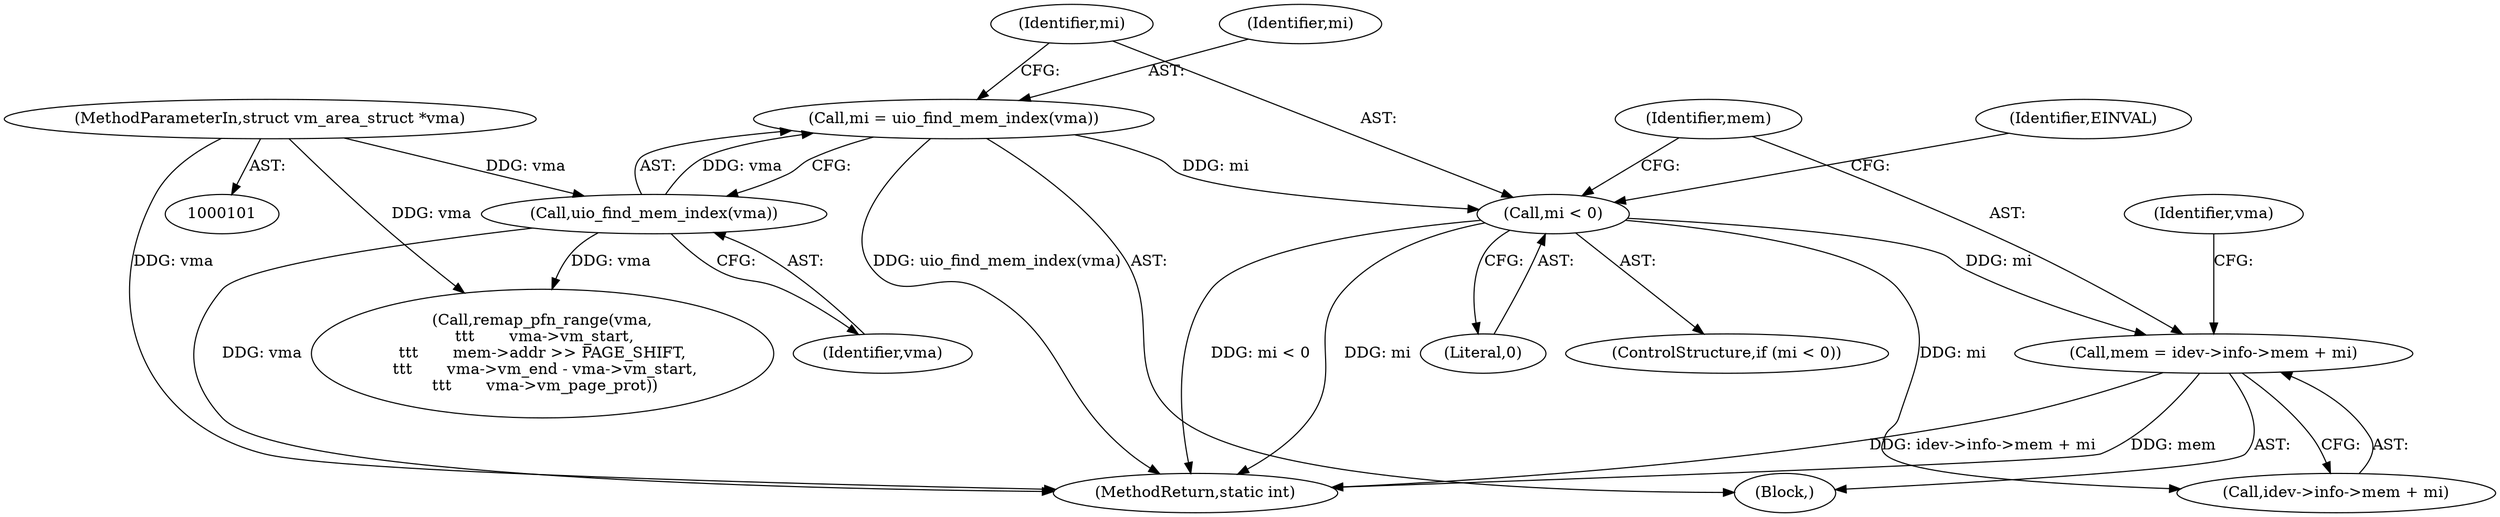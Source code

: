 digraph "0_linux_7314e613d5ff9f0934f7a0f74ed7973b903315d1@integer" {
"1000123" [label="(Call,mem = idev->info->mem + mi)"];
"1000117" [label="(Call,mi < 0)"];
"1000111" [label="(Call,mi = uio_find_mem_index(vma))"];
"1000113" [label="(Call,uio_find_mem_index(vma))"];
"1000102" [label="(MethodParameterIn,struct vm_area_struct *vma)"];
"1000102" [label="(MethodParameterIn,struct vm_area_struct *vma)"];
"1000117" [label="(Call,mi < 0)"];
"1000118" [label="(Identifier,mi)"];
"1000162" [label="(Call,remap_pfn_range(vma,\n \t\t\t       vma->vm_start,\n\t\t\t       mem->addr >> PAGE_SHIFT,\n \t\t\t       vma->vm_end - vma->vm_start,\n \t\t\t       vma->vm_page_prot))"];
"1000112" [label="(Identifier,mi)"];
"1000116" [label="(ControlStructure,if (mi < 0))"];
"1000111" [label="(Call,mi = uio_find_mem_index(vma))"];
"1000125" [label="(Call,idev->info->mem + mi)"];
"1000182" [label="(MethodReturn,static int)"];
"1000124" [label="(Identifier,mem)"];
"1000123" [label="(Call,mem = idev->info->mem + mi)"];
"1000136" [label="(Identifier,vma)"];
"1000119" [label="(Literal,0)"];
"1000113" [label="(Call,uio_find_mem_index(vma))"];
"1000103" [label="(Block,)"];
"1000114" [label="(Identifier,vma)"];
"1000122" [label="(Identifier,EINVAL)"];
"1000123" -> "1000103"  [label="AST: "];
"1000123" -> "1000125"  [label="CFG: "];
"1000124" -> "1000123"  [label="AST: "];
"1000125" -> "1000123"  [label="AST: "];
"1000136" -> "1000123"  [label="CFG: "];
"1000123" -> "1000182"  [label="DDG: idev->info->mem + mi"];
"1000123" -> "1000182"  [label="DDG: mem"];
"1000117" -> "1000123"  [label="DDG: mi"];
"1000117" -> "1000116"  [label="AST: "];
"1000117" -> "1000119"  [label="CFG: "];
"1000118" -> "1000117"  [label="AST: "];
"1000119" -> "1000117"  [label="AST: "];
"1000122" -> "1000117"  [label="CFG: "];
"1000124" -> "1000117"  [label="CFG: "];
"1000117" -> "1000182"  [label="DDG: mi < 0"];
"1000117" -> "1000182"  [label="DDG: mi"];
"1000111" -> "1000117"  [label="DDG: mi"];
"1000117" -> "1000125"  [label="DDG: mi"];
"1000111" -> "1000103"  [label="AST: "];
"1000111" -> "1000113"  [label="CFG: "];
"1000112" -> "1000111"  [label="AST: "];
"1000113" -> "1000111"  [label="AST: "];
"1000118" -> "1000111"  [label="CFG: "];
"1000111" -> "1000182"  [label="DDG: uio_find_mem_index(vma)"];
"1000113" -> "1000111"  [label="DDG: vma"];
"1000113" -> "1000114"  [label="CFG: "];
"1000114" -> "1000113"  [label="AST: "];
"1000113" -> "1000182"  [label="DDG: vma"];
"1000102" -> "1000113"  [label="DDG: vma"];
"1000113" -> "1000162"  [label="DDG: vma"];
"1000102" -> "1000101"  [label="AST: "];
"1000102" -> "1000182"  [label="DDG: vma"];
"1000102" -> "1000162"  [label="DDG: vma"];
}
